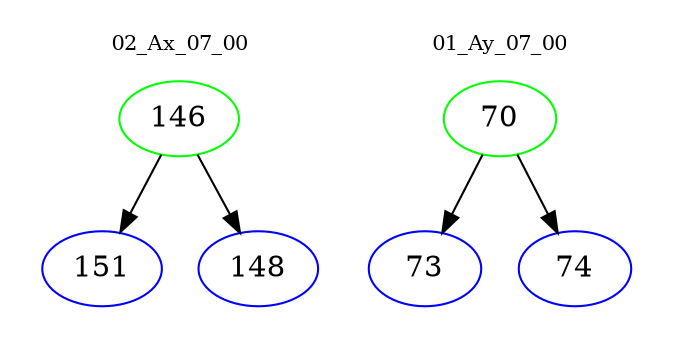 digraph{
subgraph cluster_0 {
color = white
label = "02_Ax_07_00";
fontsize=10;
T0_146 [label="146", color="green"]
T0_146 -> T0_151 [color="black"]
T0_151 [label="151", color="blue"]
T0_146 -> T0_148 [color="black"]
T0_148 [label="148", color="blue"]
}
subgraph cluster_1 {
color = white
label = "01_Ay_07_00";
fontsize=10;
T1_70 [label="70", color="green"]
T1_70 -> T1_73 [color="black"]
T1_73 [label="73", color="blue"]
T1_70 -> T1_74 [color="black"]
T1_74 [label="74", color="blue"]
}
}
